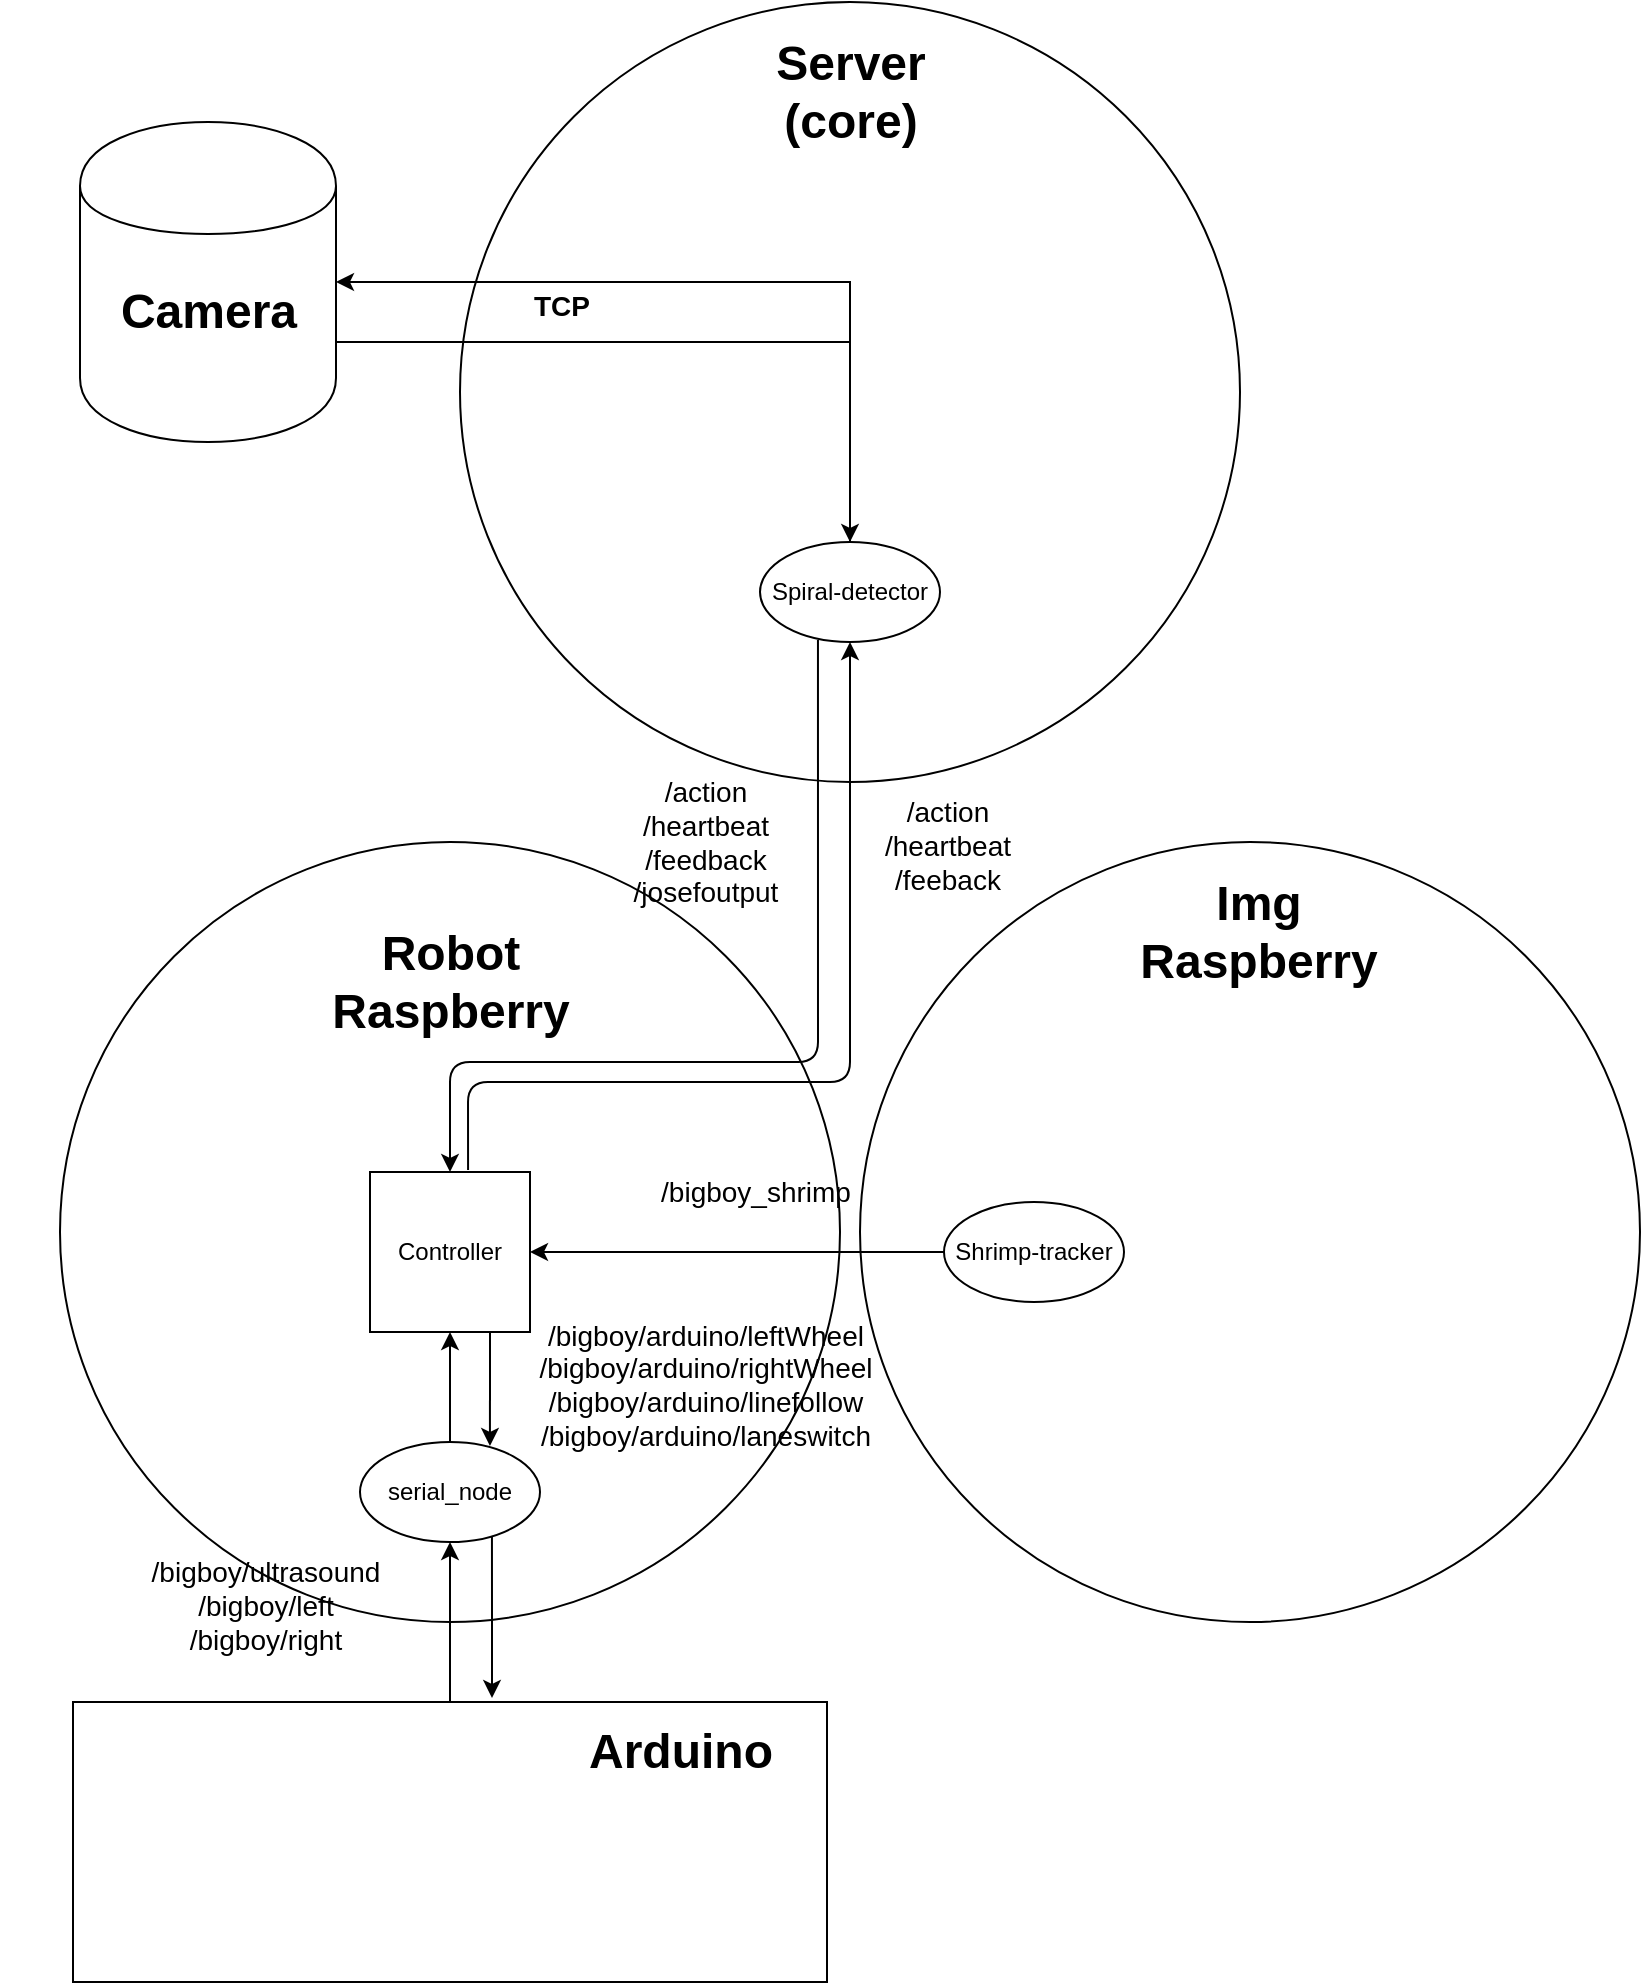 <mxfile version="12.4.8" type="device"><diagram id="ysRMwQSIb_zkEHtOpBCq" name="Page-1"><mxGraphModel dx="1357" dy="784" grid="1" gridSize="10" guides="1" tooltips="1" connect="1" arrows="1" fold="1" page="1" pageScale="1" pageWidth="850" pageHeight="1100" math="0" shadow="0"><root><mxCell id="0"/><mxCell id="1" parent="0"/><mxCell id="hpyg0ySHgJREN_mAISRW-10" value="" style="ellipse;whiteSpace=wrap;html=1;aspect=fixed;align=left;" parent="1" vertex="1"><mxGeometry x="430" y="480" width="390" height="390" as="geometry"/></mxCell><mxCell id="hpyg0ySHgJREN_mAISRW-3" value="" style="ellipse;whiteSpace=wrap;html=1;aspect=fixed;align=left;" parent="1" vertex="1"><mxGeometry x="30" y="480" width="390" height="390" as="geometry"/></mxCell><mxCell id="hpyg0ySHgJREN_mAISRW-25" style="edgeStyle=orthogonalEdgeStyle;rounded=0;orthogonalLoop=1;jettySize=auto;html=1;exitX=0.75;exitY=1;exitDx=0;exitDy=0;entryX=0.722;entryY=0.04;entryDx=0;entryDy=0;fontSize=24;entryPerimeter=0;" parent="1" source="hpyg0ySHgJREN_mAISRW-1" target="hpyg0ySHgJREN_mAISRW-2" edge="1"><mxGeometry relative="1" as="geometry"/></mxCell><mxCell id="hpyg0ySHgJREN_mAISRW-1" value="Controller" style="whiteSpace=wrap;html=1;aspect=fixed;" parent="1" vertex="1"><mxGeometry x="185" y="645" width="80" height="80" as="geometry"/></mxCell><mxCell id="hpyg0ySHgJREN_mAISRW-2" value="serial_node" style="ellipse;whiteSpace=wrap;html=1;" parent="1" vertex="1"><mxGeometry x="180" y="780" width="90" height="50" as="geometry"/></mxCell><mxCell id="hpyg0ySHgJREN_mAISRW-4" value="&lt;div&gt;Robot Raspberry&lt;br&gt;&lt;/div&gt;" style="text;html=1;strokeColor=none;fillColor=none;align=center;verticalAlign=middle;whiteSpace=wrap;rounded=0;fontSize=24;fontStyle=1" parent="1" vertex="1"><mxGeometry x="167.5" y="535" width="115" height="30" as="geometry"/></mxCell><mxCell id="hpyg0ySHgJREN_mAISRW-11" value="Img Raspberry" style="text;html=1;strokeColor=none;fillColor=none;align=center;verticalAlign=middle;whiteSpace=wrap;rounded=0;fontSize=24;fontStyle=1" parent="1" vertex="1"><mxGeometry x="572" y="510" width="115" height="30" as="geometry"/></mxCell><mxCell id="hpyg0ySHgJREN_mAISRW-13" style="edgeStyle=orthogonalEdgeStyle;rounded=0;orthogonalLoop=1;jettySize=auto;html=1;exitX=0;exitY=0.5;exitDx=0;exitDy=0;entryX=1;entryY=0.5;entryDx=0;entryDy=0;fontSize=24;" parent="1" source="hpyg0ySHgJREN_mAISRW-12" target="hpyg0ySHgJREN_mAISRW-1" edge="1"><mxGeometry relative="1" as="geometry"/></mxCell><mxCell id="hpyg0ySHgJREN_mAISRW-12" value="Shrimp-tracker" style="ellipse;whiteSpace=wrap;html=1;" parent="1" vertex="1"><mxGeometry x="472" y="660" width="90" height="50" as="geometry"/></mxCell><mxCell id="hpyg0ySHgJREN_mAISRW-15" style="edgeStyle=orthogonalEdgeStyle;rounded=0;orthogonalLoop=1;jettySize=auto;html=1;exitX=0.5;exitY=0;exitDx=0;exitDy=0;entryX=0.5;entryY=1;entryDx=0;entryDy=0;fontSize=24;exitPerimeter=0;" parent="1" source="hpyg0ySHgJREN_mAISRW-2" target="hpyg0ySHgJREN_mAISRW-1" edge="1"><mxGeometry relative="1" as="geometry"><mxPoint x="235" y="790" as="sourcePoint"/><mxPoint x="235" y="735" as="targetPoint"/></mxGeometry></mxCell><mxCell id="hpyg0ySHgJREN_mAISRW-18" value="&lt;div style=&quot;font-size: 14px&quot;&gt;&lt;font style=&quot;font-size: 14px&quot;&gt;/bigboy_shrimp&lt;/font&gt;&lt;/div&gt;" style="text;html=1;strokeColor=none;fillColor=none;align=center;verticalAlign=middle;whiteSpace=wrap;rounded=0;fontSize=24;" parent="1" vertex="1"><mxGeometry x="358" y="645" width="40" height="20" as="geometry"/></mxCell><mxCell id="hpyg0ySHgJREN_mAISRW-24" style="edgeStyle=orthogonalEdgeStyle;rounded=0;orthogonalLoop=1;jettySize=auto;html=1;exitX=0.5;exitY=0;exitDx=0;exitDy=0;entryX=0.5;entryY=1;entryDx=0;entryDy=0;fontSize=24;" parent="1" source="hpyg0ySHgJREN_mAISRW-21" target="hpyg0ySHgJREN_mAISRW-2" edge="1"><mxGeometry relative="1" as="geometry"/></mxCell><mxCell id="hpyg0ySHgJREN_mAISRW-21" value="" style="rounded=0;whiteSpace=wrap;html=1;fontSize=24;" parent="1" vertex="1"><mxGeometry x="36.5" y="910" width="377" height="140" as="geometry"/></mxCell><mxCell id="hpyg0ySHgJREN_mAISRW-23" value="Arduino" style="text;html=1;strokeColor=none;fillColor=none;align=center;verticalAlign=middle;whiteSpace=wrap;rounded=0;fontSize=24;fontStyle=1" parent="1" vertex="1"><mxGeometry x="283" y="920" width="115" height="30" as="geometry"/></mxCell><mxCell id="hpyg0ySHgJREN_mAISRW-26" value="&lt;div&gt;/bigboy/arduino/leftWheel&lt;/div&gt;&lt;div&gt;/bigboy/arduino/rightWheel&lt;/div&gt;&lt;div&gt;/bigboy/arduino/linefollow&lt;/div&gt;&lt;div&gt;/bigboy/arduino/laneswitch&lt;br&gt;&lt;/div&gt;&lt;div&gt;&lt;br&gt;&lt;/div&gt;" style="text;html=1;strokeColor=none;fillColor=none;align=center;verticalAlign=middle;whiteSpace=wrap;rounded=0;fontSize=14;" parent="1" vertex="1"><mxGeometry x="220" y="750" width="266" height="20" as="geometry"/></mxCell><mxCell id="Z3oKXxTcNMkFy6b-ISk7-2" style="edgeStyle=orthogonalEdgeStyle;rounded=0;orthogonalLoop=1;jettySize=auto;html=1;entryX=0.733;entryY=0.94;entryDx=0;entryDy=0;fontSize=24;entryPerimeter=0;exitX=0.733;exitY=0.94;exitDx=0;exitDy=0;exitPerimeter=0;" parent="1" source="hpyg0ySHgJREN_mAISRW-2" edge="1"><mxGeometry relative="1" as="geometry"><mxPoint x="265" y="802" as="sourcePoint"/><mxPoint x="246" y="908" as="targetPoint"/></mxGeometry></mxCell><mxCell id="xGWfwOm6ICTMNTvi1OHv-1" value="&lt;div&gt;/bigboy/ultrasound&lt;/div&gt;&lt;div&gt;/bigboy/left&lt;/div&gt;&lt;div&gt;/bigboy/right&lt;/div&gt;&lt;div&gt;&lt;br&gt;&lt;/div&gt;" style="text;html=1;strokeColor=none;fillColor=none;align=center;verticalAlign=middle;whiteSpace=wrap;rounded=0;fontSize=14;" vertex="1" parent="1"><mxGeometry y="860" width="266" height="20" as="geometry"/></mxCell><mxCell id="xGWfwOm6ICTMNTvi1OHv-4" value="" style="ellipse;whiteSpace=wrap;html=1;aspect=fixed;align=left;" vertex="1" parent="1"><mxGeometry x="230" y="60" width="390" height="390" as="geometry"/></mxCell><mxCell id="xGWfwOm6ICTMNTvi1OHv-5" value="&lt;div&gt;Server&lt;br&gt;&lt;/div&gt;(core)" style="text;html=1;strokeColor=none;fillColor=none;align=center;verticalAlign=middle;whiteSpace=wrap;rounded=0;fontSize=24;fontStyle=1" vertex="1" parent="1"><mxGeometry x="367.5" y="90" width="115" height="30" as="geometry"/></mxCell><mxCell id="xGWfwOm6ICTMNTvi1OHv-6" value="" style="endArrow=classic;html=1;exitX=0.613;exitY=-0.012;exitDx=0;exitDy=0;exitPerimeter=0;entryX=0.5;entryY=1;entryDx=0;entryDy=0;" edge="1" parent="1" source="hpyg0ySHgJREN_mAISRW-1" target="xGWfwOm6ICTMNTvi1OHv-11"><mxGeometry width="50" height="50" relative="1" as="geometry"><mxPoint x="10" y="1120" as="sourcePoint"/><mxPoint x="60" y="1070" as="targetPoint"/><Array as="points"><mxPoint x="234" y="600"/><mxPoint x="425" y="600"/></Array></mxGeometry></mxCell><mxCell id="xGWfwOm6ICTMNTvi1OHv-7" value="" style="endArrow=classic;html=1;entryX=0.5;entryY=0;entryDx=0;entryDy=0;exitX=0.322;exitY=0.98;exitDx=0;exitDy=0;exitPerimeter=0;" edge="1" parent="1" source="xGWfwOm6ICTMNTvi1OHv-11" target="hpyg0ySHgJREN_mAISRW-1"><mxGeometry width="50" height="50" relative="1" as="geometry"><mxPoint x="10" y="1120" as="sourcePoint"/><mxPoint x="60" y="1070" as="targetPoint"/><Array as="points"><mxPoint x="409" y="590"/><mxPoint x="225" y="590"/></Array></mxGeometry></mxCell><mxCell id="xGWfwOm6ICTMNTvi1OHv-8" value="&lt;div&gt;/action&lt;/div&gt;&lt;div&gt;/heartbeat&lt;/div&gt;&lt;div&gt;/feedback&lt;/div&gt;&lt;div&gt;/josefoutput&lt;br&gt;&lt;/div&gt;" style="text;html=1;strokeColor=none;fillColor=none;align=center;verticalAlign=middle;whiteSpace=wrap;rounded=0;fontSize=14;" vertex="1" parent="1"><mxGeometry x="220" y="470" width="266" height="20" as="geometry"/></mxCell><mxCell id="xGWfwOm6ICTMNTvi1OHv-9" value="&lt;div&gt;/action&lt;/div&gt;&lt;div&gt;/heartbeat&lt;/div&gt;&lt;div&gt;/feeback&lt;/div&gt;&lt;div&gt;&lt;br&gt;&lt;/div&gt;" style="text;html=1;strokeColor=none;fillColor=none;align=center;verticalAlign=middle;whiteSpace=wrap;rounded=0;fontSize=14;" vertex="1" parent="1"><mxGeometry x="340.5" y="480" width="266" height="20" as="geometry"/></mxCell><mxCell id="xGWfwOm6ICTMNTvi1OHv-11" value="Spiral-detector" style="ellipse;whiteSpace=wrap;html=1;" vertex="1" parent="1"><mxGeometry x="380" y="330" width="90" height="50" as="geometry"/></mxCell><mxCell id="xGWfwOm6ICTMNTvi1OHv-13" style="edgeStyle=orthogonalEdgeStyle;rounded=0;orthogonalLoop=1;jettySize=auto;html=1;exitX=0.5;exitY=0;exitDx=0;exitDy=0;entryX=1;entryY=0.5;entryDx=0;entryDy=0;" edge="1" parent="1" source="xGWfwOm6ICTMNTvi1OHv-11" target="xGWfwOm6ICTMNTvi1OHv-12"><mxGeometry relative="1" as="geometry"/></mxCell><mxCell id="xGWfwOm6ICTMNTvi1OHv-14" style="edgeStyle=orthogonalEdgeStyle;rounded=0;orthogonalLoop=1;jettySize=auto;html=1;exitX=1;exitY=0.5;exitDx=0;exitDy=0;entryX=0.5;entryY=0;entryDx=0;entryDy=0;" edge="1" parent="1" source="xGWfwOm6ICTMNTvi1OHv-12" target="xGWfwOm6ICTMNTvi1OHv-11"><mxGeometry relative="1" as="geometry"><Array as="points"><mxPoint x="168" y="230"/><mxPoint x="425" y="230"/></Array></mxGeometry></mxCell><mxCell id="xGWfwOm6ICTMNTvi1OHv-12" value="" style="shape=cylinder;whiteSpace=wrap;html=1;boundedLbl=1;backgroundOutline=1;" vertex="1" parent="1"><mxGeometry x="40" y="120" width="128" height="160" as="geometry"/></mxCell><mxCell id="xGWfwOm6ICTMNTvi1OHv-15" value="&lt;b&gt;TCP&lt;br&gt;&lt;/b&gt;&lt;div&gt;&lt;b&gt;&lt;br&gt;&lt;/b&gt;&lt;/div&gt;" style="text;html=1;strokeColor=none;fillColor=none;align=center;verticalAlign=middle;whiteSpace=wrap;rounded=0;fontSize=14;" vertex="1" parent="1"><mxGeometry x="147.5" y="210" width="266" height="20" as="geometry"/></mxCell><mxCell id="xGWfwOm6ICTMNTvi1OHv-19" value="Camera" style="text;html=1;strokeColor=none;fillColor=none;align=center;verticalAlign=middle;whiteSpace=wrap;rounded=0;fontSize=24;fontStyle=1" vertex="1" parent="1"><mxGeometry x="46.5" y="200" width="115" height="30" as="geometry"/></mxCell></root></mxGraphModel></diagram></mxfile>
